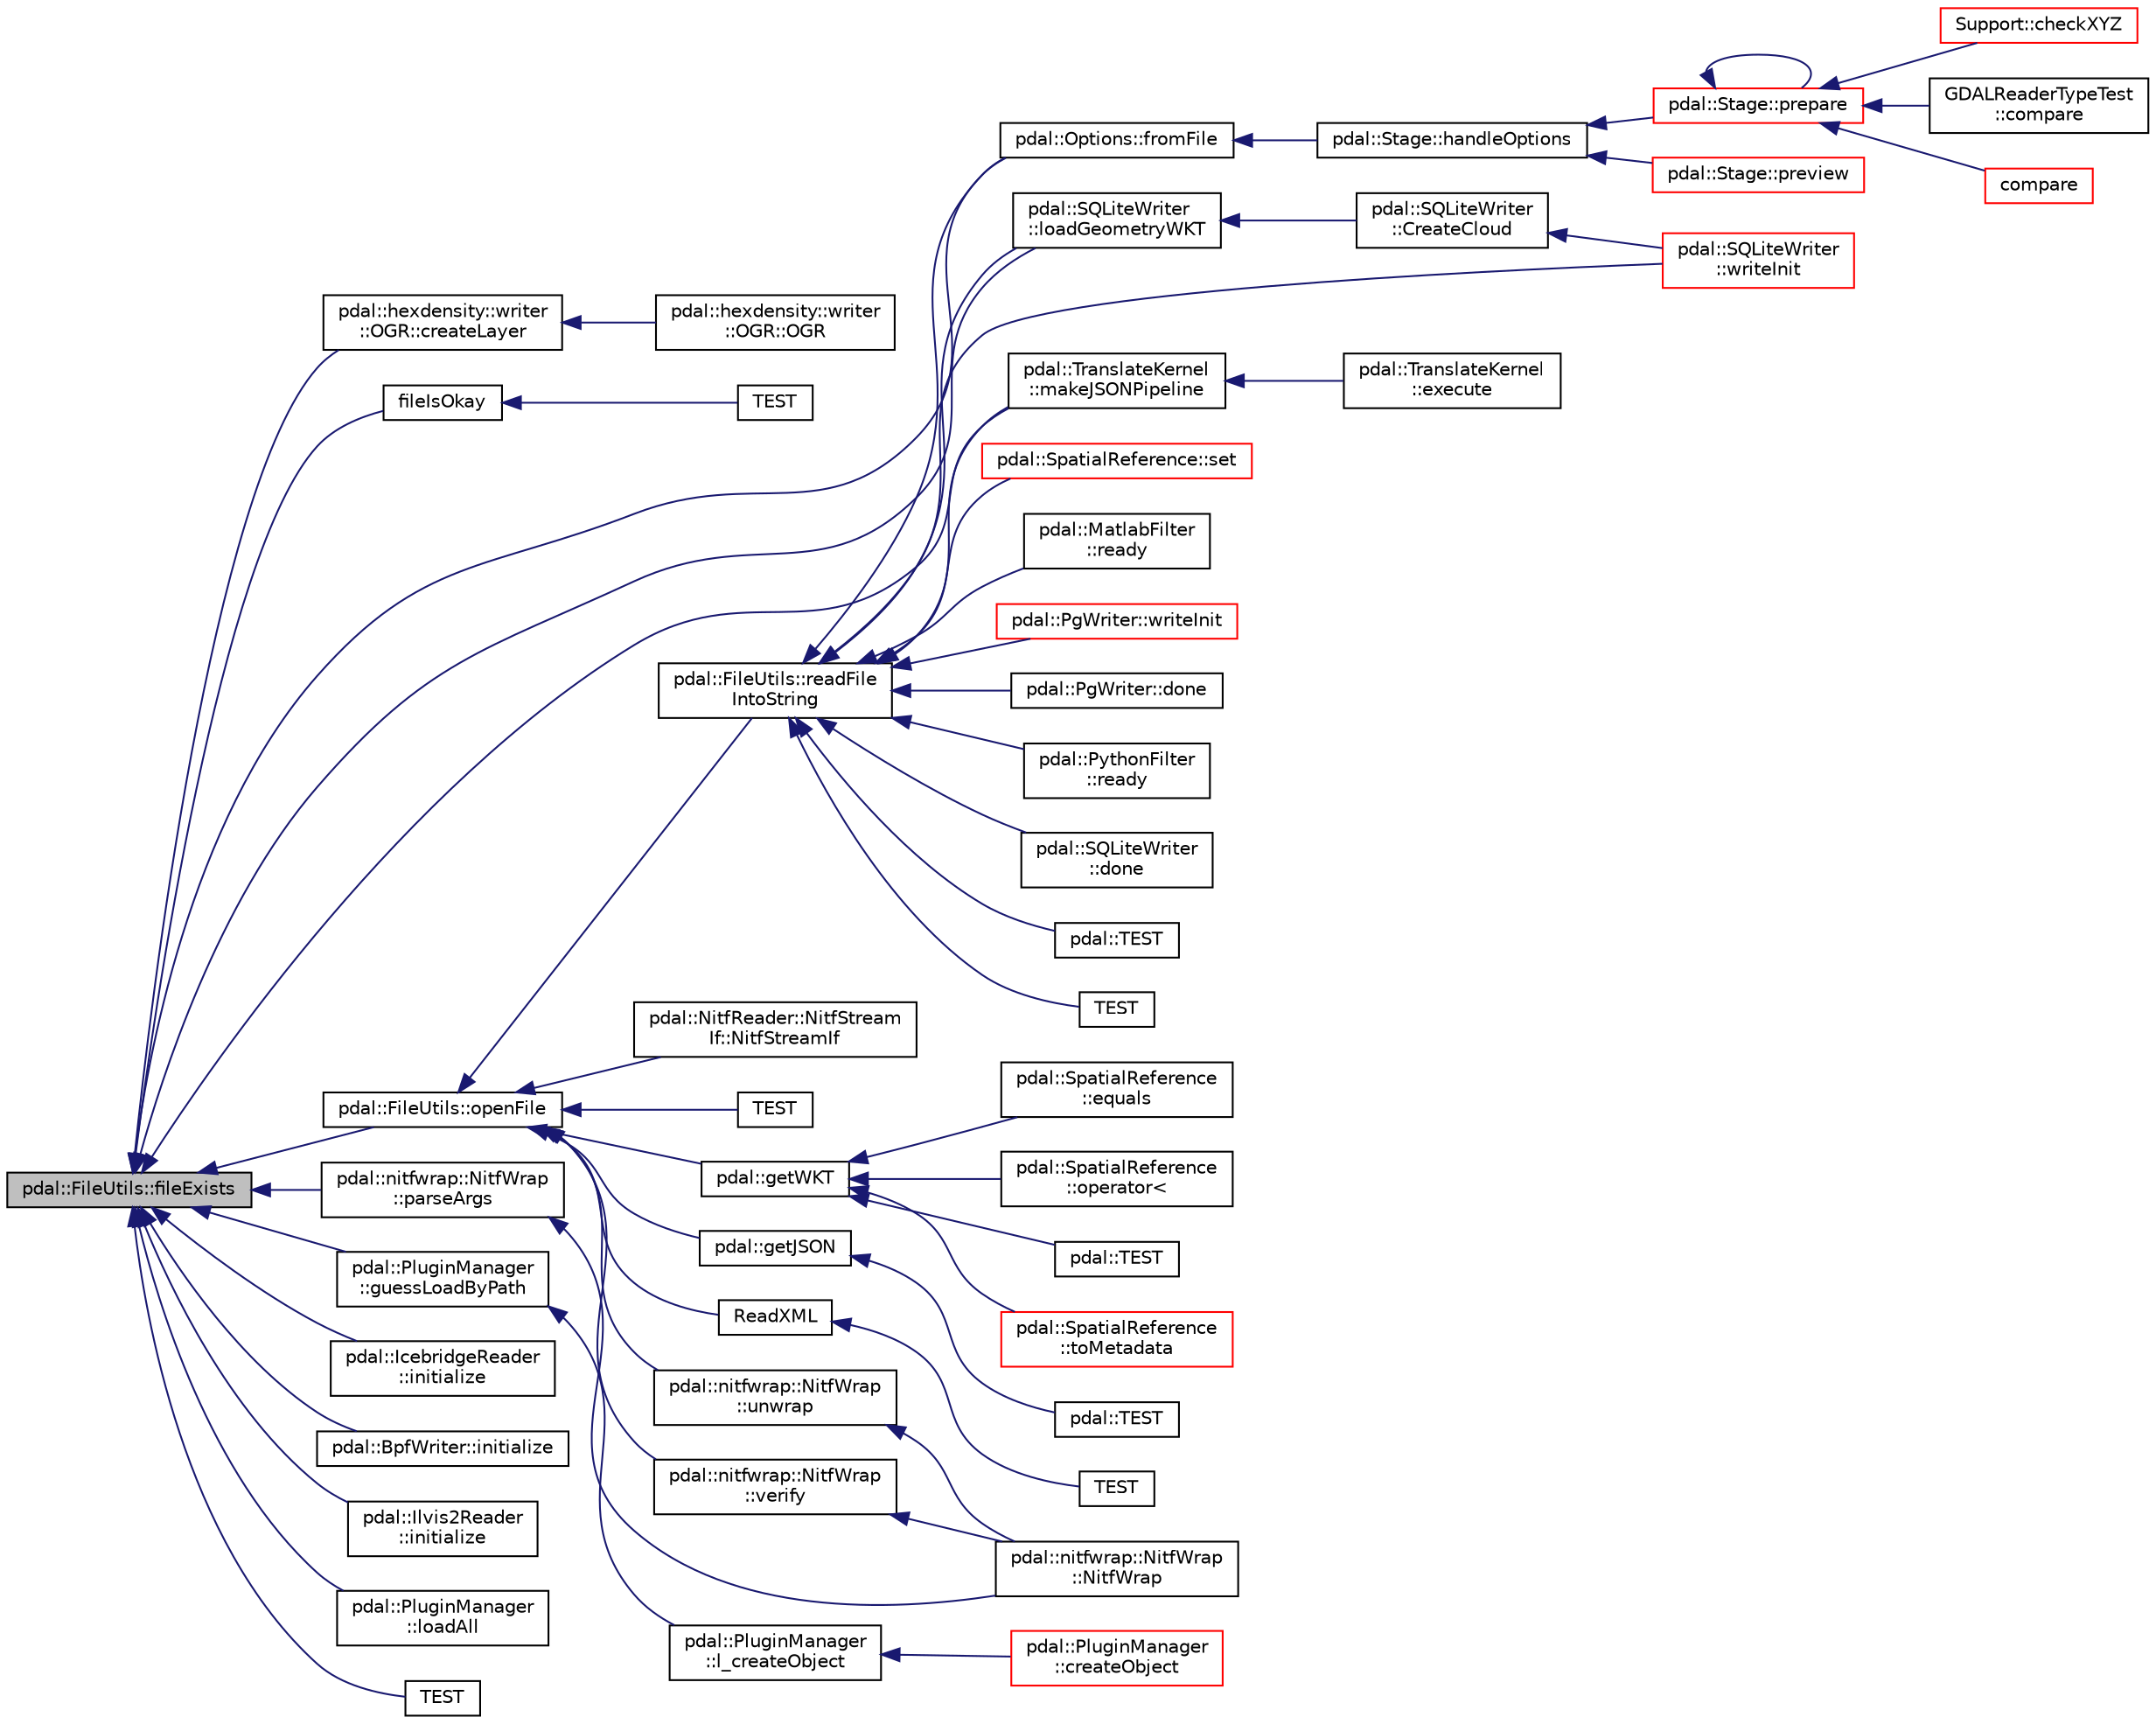 digraph "pdal::FileUtils::fileExists"
{
  edge [fontname="Helvetica",fontsize="10",labelfontname="Helvetica",labelfontsize="10"];
  node [fontname="Helvetica",fontsize="10",shape=record];
  rankdir="LR";
  Node1 [label="pdal::FileUtils::fileExists",height=0.2,width=0.4,color="black", fillcolor="grey75", style="filled", fontcolor="black"];
  Node1 -> Node2 [dir="back",color="midnightblue",fontsize="10",style="solid",fontname="Helvetica"];
  Node2 [label="pdal::hexdensity::writer\l::OGR::createLayer",height=0.2,width=0.4,color="black", fillcolor="white", style="filled",URL="$classpdal_1_1hexdensity_1_1writer_1_1OGR.html#ab133b70a8f0d8a3429adcaf334672bca"];
  Node2 -> Node3 [dir="back",color="midnightblue",fontsize="10",style="solid",fontname="Helvetica"];
  Node3 [label="pdal::hexdensity::writer\l::OGR::OGR",height=0.2,width=0.4,color="black", fillcolor="white", style="filled",URL="$classpdal_1_1hexdensity_1_1writer_1_1OGR.html#ae13168900a353fa8fbe56b2c8b190cce"];
  Node1 -> Node4 [dir="back",color="midnightblue",fontsize="10",style="solid",fontname="Helvetica"];
  Node4 [label="fileIsOkay",height=0.2,width=0.4,color="black", fillcolor="white", style="filled",URL="$pc2pcTest_8cpp.html#a6118b21f88c509f848da13b586aaf656"];
  Node4 -> Node5 [dir="back",color="midnightblue",fontsize="10",style="solid",fontname="Helvetica"];
  Node5 [label="TEST",height=0.2,width=0.4,color="black", fillcolor="white", style="filled",URL="$pc2pcTest_8cpp.html#a4f93e905cc6c4962129f1e28556790f6"];
  Node1 -> Node6 [dir="back",color="midnightblue",fontsize="10",style="solid",fontname="Helvetica"];
  Node6 [label="pdal::Options::fromFile",height=0.2,width=0.4,color="black", fillcolor="white", style="filled",URL="$classpdal_1_1Options.html#a541bdbfe72511dad8a22236f0a3cb2ab"];
  Node6 -> Node7 [dir="back",color="midnightblue",fontsize="10",style="solid",fontname="Helvetica"];
  Node7 [label="pdal::Stage::handleOptions",height=0.2,width=0.4,color="black", fillcolor="white", style="filled",URL="$classpdal_1_1Stage.html#a75f17f9b67f48f6aab1d98aadefc4d5c"];
  Node7 -> Node8 [dir="back",color="midnightblue",fontsize="10",style="solid",fontname="Helvetica"];
  Node8 [label="pdal::Stage::prepare",height=0.2,width=0.4,color="red", fillcolor="white", style="filled",URL="$classpdal_1_1Stage.html#a4b9296a59f8852b3d08630f1086bfbea"];
  Node8 -> Node9 [dir="back",color="midnightblue",fontsize="10",style="solid",fontname="Helvetica"];
  Node9 [label="Support::checkXYZ",height=0.2,width=0.4,color="red", fillcolor="white", style="filled",URL="$classSupport.html#a0f6b5ed9b20a213a0607f3b989b81cec"];
  Node8 -> Node10 [dir="back",color="midnightblue",fontsize="10",style="solid",fontname="Helvetica"];
  Node10 [label="GDALReaderTypeTest\l::compare",height=0.2,width=0.4,color="black", fillcolor="white", style="filled",URL="$classGDALReaderTypeTest.html#a7ccb2f33deda3d1840509c81f3718ca8"];
  Node8 -> Node11 [dir="back",color="midnightblue",fontsize="10",style="solid",fontname="Helvetica"];
  Node11 [label="compare",height=0.2,width=0.4,color="red", fillcolor="white", style="filled",URL="$OCITest_8cpp.html#aa992a42d3b52c376e3902f1412402781"];
  Node8 -> Node8 [dir="back",color="midnightblue",fontsize="10",style="solid",fontname="Helvetica"];
  Node7 -> Node12 [dir="back",color="midnightblue",fontsize="10",style="solid",fontname="Helvetica"];
  Node12 [label="pdal::Stage::preview",height=0.2,width=0.4,color="red", fillcolor="white", style="filled",URL="$classpdal_1_1Stage.html#a25bb5ef4315f98fb88657876077ae7e4"];
  Node1 -> Node13 [dir="back",color="midnightblue",fontsize="10",style="solid",fontname="Helvetica"];
  Node13 [label="pdal::PluginManager\l::guessLoadByPath",height=0.2,width=0.4,color="black", fillcolor="white", style="filled",URL="$classpdal_1_1PluginManager.html#a4b104d8173aec62bcd3745ddee7aa3d5"];
  Node13 -> Node14 [dir="back",color="midnightblue",fontsize="10",style="solid",fontname="Helvetica"];
  Node14 [label="pdal::PluginManager\l::l_createObject",height=0.2,width=0.4,color="black", fillcolor="white", style="filled",URL="$classpdal_1_1PluginManager.html#a1d74a4219bdf2592c026084e0aa3809a"];
  Node14 -> Node15 [dir="back",color="midnightblue",fontsize="10",style="solid",fontname="Helvetica"];
  Node15 [label="pdal::PluginManager\l::createObject",height=0.2,width=0.4,color="red", fillcolor="white", style="filled",URL="$classpdal_1_1PluginManager.html#a70e78b2649f28e266ec11b7a9e183af9"];
  Node1 -> Node16 [dir="back",color="midnightblue",fontsize="10",style="solid",fontname="Helvetica"];
  Node16 [label="pdal::IcebridgeReader\l::initialize",height=0.2,width=0.4,color="black", fillcolor="white", style="filled",URL="$classpdal_1_1IcebridgeReader.html#a985320db40f0b5c7125a3186c8d72fcc"];
  Node1 -> Node17 [dir="back",color="midnightblue",fontsize="10",style="solid",fontname="Helvetica"];
  Node17 [label="pdal::BpfWriter::initialize",height=0.2,width=0.4,color="black", fillcolor="white", style="filled",URL="$classpdal_1_1BpfWriter.html#a526c1c3f5d9b660155d8f44a5ade8de2"];
  Node1 -> Node18 [dir="back",color="midnightblue",fontsize="10",style="solid",fontname="Helvetica"];
  Node18 [label="pdal::Ilvis2Reader\l::initialize",height=0.2,width=0.4,color="black", fillcolor="white", style="filled",URL="$classpdal_1_1Ilvis2Reader.html#a506273c16d7e431273181a9d2fd2b736"];
  Node1 -> Node19 [dir="back",color="midnightblue",fontsize="10",style="solid",fontname="Helvetica"];
  Node19 [label="pdal::PluginManager\l::loadAll",height=0.2,width=0.4,color="black", fillcolor="white", style="filled",URL="$classpdal_1_1PluginManager.html#a30e6d220be8e42b34afe56ba9d613911"];
  Node1 -> Node20 [dir="back",color="midnightblue",fontsize="10",style="solid",fontname="Helvetica"];
  Node20 [label="pdal::SQLiteWriter\l::loadGeometryWKT",height=0.2,width=0.4,color="black", fillcolor="white", style="filled",URL="$classpdal_1_1SQLiteWriter.html#a698025ff93d422b5cd3d9209310b4971"];
  Node20 -> Node21 [dir="back",color="midnightblue",fontsize="10",style="solid",fontname="Helvetica"];
  Node21 [label="pdal::SQLiteWriter\l::CreateCloud",height=0.2,width=0.4,color="black", fillcolor="white", style="filled",URL="$classpdal_1_1SQLiteWriter.html#abe82618f125304df98d7719e6078fc0a"];
  Node21 -> Node22 [dir="back",color="midnightblue",fontsize="10",style="solid",fontname="Helvetica"];
  Node22 [label="pdal::SQLiteWriter\l::writeInit",height=0.2,width=0.4,color="red", fillcolor="white", style="filled",URL="$classpdal_1_1SQLiteWriter.html#aeb1ac7f6fa795c2c0c47eff286aae3a0"];
  Node1 -> Node23 [dir="back",color="midnightblue",fontsize="10",style="solid",fontname="Helvetica"];
  Node23 [label="pdal::TranslateKernel\l::makeJSONPipeline",height=0.2,width=0.4,color="black", fillcolor="white", style="filled",URL="$classpdal_1_1TranslateKernel.html#acf9dfedffb270ff71f0f73792cd3e87e"];
  Node23 -> Node24 [dir="back",color="midnightblue",fontsize="10",style="solid",fontname="Helvetica"];
  Node24 [label="pdal::TranslateKernel\l::execute",height=0.2,width=0.4,color="black", fillcolor="white", style="filled",URL="$classpdal_1_1TranslateKernel.html#a29dcfe64f27066795c729465ffbef49c"];
  Node1 -> Node25 [dir="back",color="midnightblue",fontsize="10",style="solid",fontname="Helvetica"];
  Node25 [label="pdal::FileUtils::openFile",height=0.2,width=0.4,color="black", fillcolor="white", style="filled",URL="$namespacepdal_1_1FileUtils.html#aeeda62ff11a1e6bcc9175f51f7efe522"];
  Node25 -> Node26 [dir="back",color="midnightblue",fontsize="10",style="solid",fontname="Helvetica"];
  Node26 [label="pdal::FileUtils::readFile\lIntoString",height=0.2,width=0.4,color="black", fillcolor="white", style="filled",URL="$namespacepdal_1_1FileUtils.html#a183613921413dc5f8fe3efe45763945c"];
  Node26 -> Node23 [dir="back",color="midnightblue",fontsize="10",style="solid",fontname="Helvetica"];
  Node26 -> Node6 [dir="back",color="midnightblue",fontsize="10",style="solid",fontname="Helvetica"];
  Node26 -> Node27 [dir="back",color="midnightblue",fontsize="10",style="solid",fontname="Helvetica"];
  Node27 [label="pdal::SpatialReference::set",height=0.2,width=0.4,color="red", fillcolor="white", style="filled",URL="$classpdal_1_1SpatialReference.html#a703ac7b3efc133deb36ad56416284ba7"];
  Node26 -> Node28 [dir="back",color="midnightblue",fontsize="10",style="solid",fontname="Helvetica"];
  Node28 [label="pdal::MatlabFilter\l::ready",height=0.2,width=0.4,color="black", fillcolor="white", style="filled",URL="$classpdal_1_1MatlabFilter.html#ae6531cf2226789e427db3e49d50d5fc9"];
  Node26 -> Node29 [dir="back",color="midnightblue",fontsize="10",style="solid",fontname="Helvetica"];
  Node29 [label="pdal::PgWriter::writeInit",height=0.2,width=0.4,color="red", fillcolor="white", style="filled",URL="$classpdal_1_1PgWriter.html#a533424111db08989e4d3a670e9db884f"];
  Node26 -> Node30 [dir="back",color="midnightblue",fontsize="10",style="solid",fontname="Helvetica"];
  Node30 [label="pdal::PgWriter::done",height=0.2,width=0.4,color="black", fillcolor="white", style="filled",URL="$classpdal_1_1PgWriter.html#ac96f312d6b89daab3653f3072d0a899d"];
  Node26 -> Node31 [dir="back",color="midnightblue",fontsize="10",style="solid",fontname="Helvetica"];
  Node31 [label="pdal::PythonFilter\l::ready",height=0.2,width=0.4,color="black", fillcolor="white", style="filled",URL="$classpdal_1_1PythonFilter.html#a41e46c27dc25ccef5dacbf207c4602fc"];
  Node26 -> Node22 [dir="back",color="midnightblue",fontsize="10",style="solid",fontname="Helvetica"];
  Node26 -> Node20 [dir="back",color="midnightblue",fontsize="10",style="solid",fontname="Helvetica"];
  Node26 -> Node32 [dir="back",color="midnightblue",fontsize="10",style="solid",fontname="Helvetica"];
  Node32 [label="pdal::SQLiteWriter\l::done",height=0.2,width=0.4,color="black", fillcolor="white", style="filled",URL="$classpdal_1_1SQLiteWriter.html#aa9c6e9abf8194b71dbe8cbb8cb88d21f"];
  Node26 -> Node33 [dir="back",color="midnightblue",fontsize="10",style="solid",fontname="Helvetica"];
  Node33 [label="pdal::TEST",height=0.2,width=0.4,color="black", fillcolor="white", style="filled",URL="$namespacepdal.html#aa06938168593f61abd59b9a856423fe5"];
  Node26 -> Node34 [dir="back",color="midnightblue",fontsize="10",style="solid",fontname="Helvetica"];
  Node34 [label="TEST",height=0.2,width=0.4,color="black", fillcolor="white", style="filled",URL="$FileUtilsTest_8cpp.html#a42610b6ba5f9dedcf1cc3e92df1d6268"];
  Node25 -> Node35 [dir="back",color="midnightblue",fontsize="10",style="solid",fontname="Helvetica"];
  Node35 [label="pdal::NitfReader::NitfStream\lIf::NitfStreamIf",height=0.2,width=0.4,color="black", fillcolor="white", style="filled",URL="$classpdal_1_1NitfReader_1_1NitfStreamIf.html#a7bf2b33567393d4897e55de882f43829"];
  Node25 -> Node36 [dir="back",color="midnightblue",fontsize="10",style="solid",fontname="Helvetica"];
  Node36 [label="TEST",height=0.2,width=0.4,color="black", fillcolor="white", style="filled",URL="$FileUtilsTest_8cpp.html#a3ed972b865f5ecc3d9b7851abfcea2ea"];
  Node25 -> Node37 [dir="back",color="midnightblue",fontsize="10",style="solid",fontname="Helvetica"];
  Node37 [label="pdal::getWKT",height=0.2,width=0.4,color="black", fillcolor="white", style="filled",URL="$namespacepdal.html#a5533547ac22c443217a5af2a0a32a985"];
  Node37 -> Node38 [dir="back",color="midnightblue",fontsize="10",style="solid",fontname="Helvetica"];
  Node38 [label="pdal::SpatialReference\l::equals",height=0.2,width=0.4,color="black", fillcolor="white", style="filled",URL="$classpdal_1_1SpatialReference.html#a2c6143234c9936b885f189e08fdcec29"];
  Node37 -> Node39 [dir="back",color="midnightblue",fontsize="10",style="solid",fontname="Helvetica"];
  Node39 [label="pdal::SpatialReference\l::operator\<",height=0.2,width=0.4,color="black", fillcolor="white", style="filled",URL="$classpdal_1_1SpatialReference.html#a2b3cb33a9a9a679735992818b859d00e"];
  Node37 -> Node40 [dir="back",color="midnightblue",fontsize="10",style="solid",fontname="Helvetica"];
  Node40 [label="pdal::TEST",height=0.2,width=0.4,color="black", fillcolor="white", style="filled",URL="$namespacepdal.html#a1a4a26a39088a3bf11d8dad472333e42"];
  Node37 -> Node41 [dir="back",color="midnightblue",fontsize="10",style="solid",fontname="Helvetica"];
  Node41 [label="pdal::SpatialReference\l::toMetadata",height=0.2,width=0.4,color="red", fillcolor="white", style="filled",URL="$classpdal_1_1SpatialReference.html#a21b1fe5de3b2c7b3886bb3262534148c"];
  Node25 -> Node42 [dir="back",color="midnightblue",fontsize="10",style="solid",fontname="Helvetica"];
  Node42 [label="pdal::getJSON",height=0.2,width=0.4,color="black", fillcolor="white", style="filled",URL="$namespacepdal.html#a9a02944d825e2c803eb5b38492151153"];
  Node42 -> Node43 [dir="back",color="midnightblue",fontsize="10",style="solid",fontname="Helvetica"];
  Node43 [label="pdal::TEST",height=0.2,width=0.4,color="black", fillcolor="white", style="filled",URL="$namespacepdal.html#a1b163dd701fb7cf19ff559c14a26c391"];
  Node25 -> Node44 [dir="back",color="midnightblue",fontsize="10",style="solid",fontname="Helvetica"];
  Node44 [label="ReadXML",height=0.2,width=0.4,color="black", fillcolor="white", style="filled",URL="$XMLSchemaTest_8cpp.html#a23b868b855748f40d64a0db31da41114"];
  Node44 -> Node45 [dir="back",color="midnightblue",fontsize="10",style="solid",fontname="Helvetica"];
  Node45 [label="TEST",height=0.2,width=0.4,color="black", fillcolor="white", style="filled",URL="$XMLSchemaTest_8cpp.html#a8d92729a6dec8a78f72d3bb63a68cd83"];
  Node25 -> Node46 [dir="back",color="midnightblue",fontsize="10",style="solid",fontname="Helvetica"];
  Node46 [label="pdal::nitfwrap::NitfWrap\l::unwrap",height=0.2,width=0.4,color="black", fillcolor="white", style="filled",URL="$classpdal_1_1nitfwrap_1_1NitfWrap.html#a427c1cc359051aed8f90ec5ba317de89"];
  Node46 -> Node47 [dir="back",color="midnightblue",fontsize="10",style="solid",fontname="Helvetica"];
  Node47 [label="pdal::nitfwrap::NitfWrap\l::NitfWrap",height=0.2,width=0.4,color="black", fillcolor="white", style="filled",URL="$classpdal_1_1nitfwrap_1_1NitfWrap.html#a507defc6c08af645c161ee875c58374a"];
  Node25 -> Node48 [dir="back",color="midnightblue",fontsize="10",style="solid",fontname="Helvetica"];
  Node48 [label="pdal::nitfwrap::NitfWrap\l::verify",height=0.2,width=0.4,color="black", fillcolor="white", style="filled",URL="$classpdal_1_1nitfwrap_1_1NitfWrap.html#aba62e4c086a16ff4d1a3b1c014dbbcc4"];
  Node48 -> Node47 [dir="back",color="midnightblue",fontsize="10",style="solid",fontname="Helvetica"];
  Node1 -> Node49 [dir="back",color="midnightblue",fontsize="10",style="solid",fontname="Helvetica"];
  Node49 [label="pdal::nitfwrap::NitfWrap\l::parseArgs",height=0.2,width=0.4,color="black", fillcolor="white", style="filled",URL="$classpdal_1_1nitfwrap_1_1NitfWrap.html#abf899b397aff312f6e153a6230a047a4"];
  Node49 -> Node47 [dir="back",color="midnightblue",fontsize="10",style="solid",fontname="Helvetica"];
  Node1 -> Node50 [dir="back",color="midnightblue",fontsize="10",style="solid",fontname="Helvetica"];
  Node50 [label="TEST",height=0.2,width=0.4,color="black", fillcolor="white", style="filled",URL="$NitfWriterTest_8cpp.html#ab09b79fd6295339b30481e4487736559"];
}
